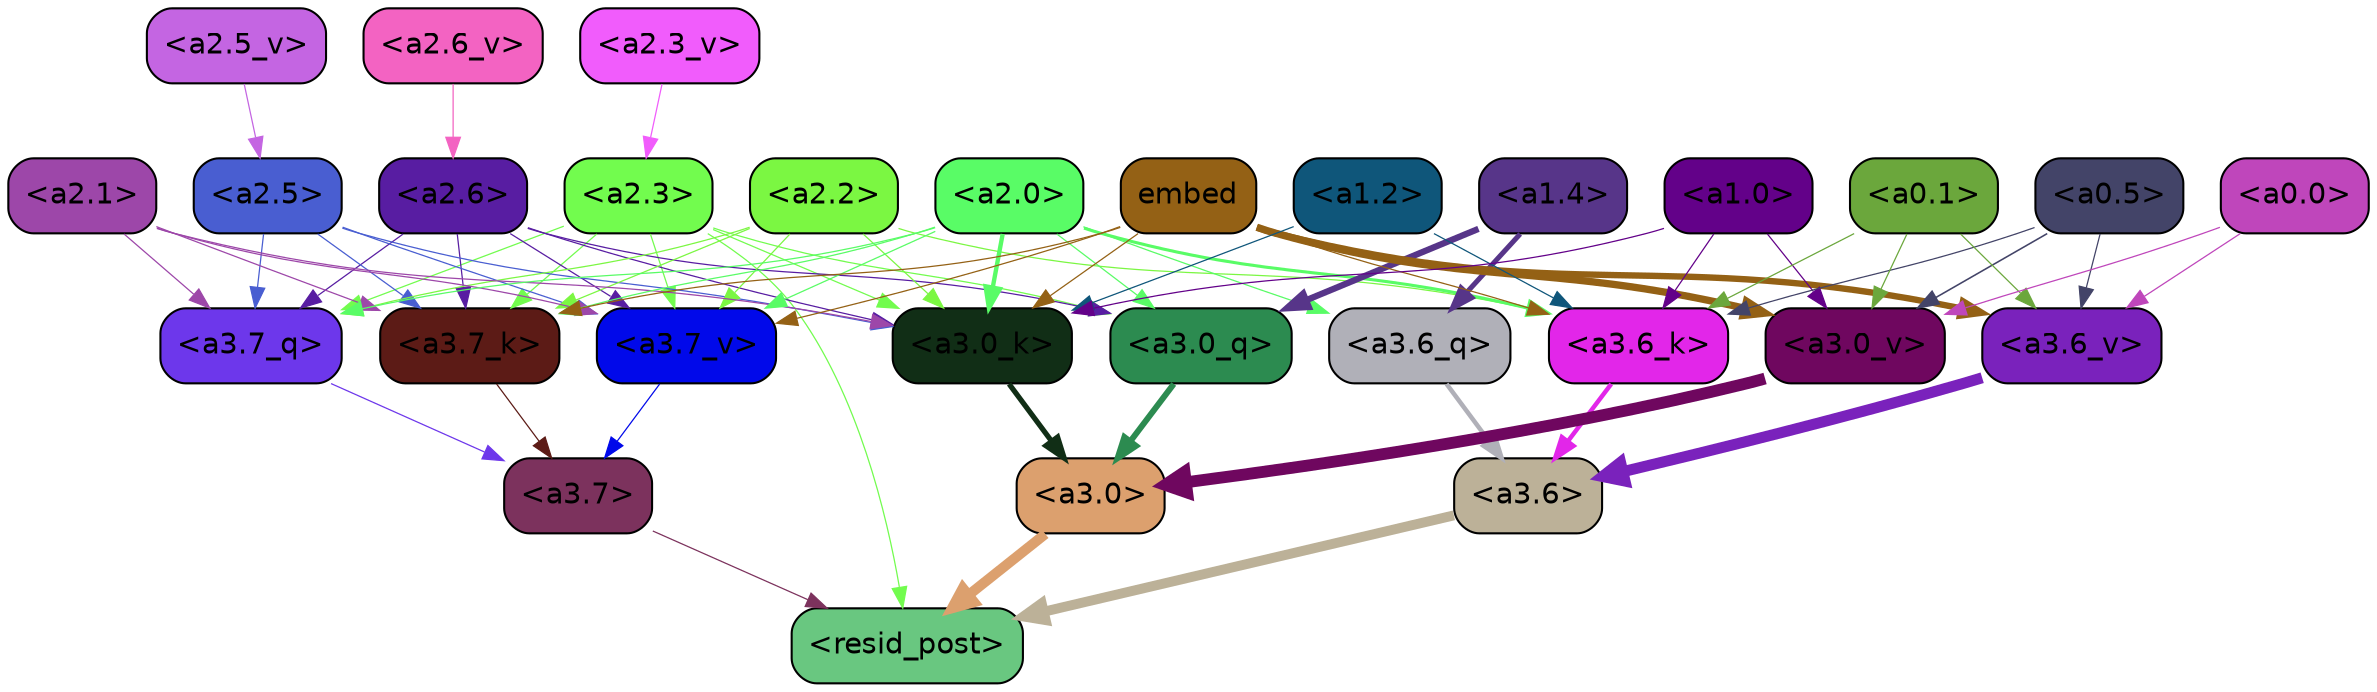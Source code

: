 strict digraph "" {
	graph [bgcolor=transparent,
		layout=dot,
		overlap=false,
		splines=true
	];
	"<a3.7>"	[color=black,
		fillcolor="#7c325d",
		fontname=Helvetica,
		shape=box,
		style="filled, rounded"];
	"<resid_post>"	[color=black,
		fillcolor="#69c780",
		fontname=Helvetica,
		shape=box,
		style="filled, rounded"];
	"<a3.7>" -> "<resid_post>"	[color="#7c325d",
		penwidth=0.6];
	"<a3.6>"	[color=black,
		fillcolor="#bcb198",
		fontname=Helvetica,
		shape=box,
		style="filled, rounded"];
	"<a3.6>" -> "<resid_post>"	[color="#bcb198",
		penwidth=4.7534414529800415];
	"<a3.0>"	[color=black,
		fillcolor="#dca06e",
		fontname=Helvetica,
		shape=box,
		style="filled, rounded"];
	"<a3.0>" -> "<resid_post>"	[color="#dca06e",
		penwidth=4.898576855659485];
	"<a2.3>"	[color=black,
		fillcolor="#72fc4e",
		fontname=Helvetica,
		shape=box,
		style="filled, rounded"];
	"<a2.3>" -> "<resid_post>"	[color="#72fc4e",
		penwidth=0.6];
	"<a3.7_q>"	[color=black,
		fillcolor="#6d37eb",
		fontname=Helvetica,
		shape=box,
		style="filled, rounded"];
	"<a2.3>" -> "<a3.7_q>"	[color="#72fc4e",
		penwidth=0.6];
	"<a3.0_q>"	[color=black,
		fillcolor="#2c8b50",
		fontname=Helvetica,
		shape=box,
		style="filled, rounded"];
	"<a2.3>" -> "<a3.0_q>"	[color="#72fc4e",
		penwidth=0.6];
	"<a3.7_k>"	[color=black,
		fillcolor="#5c1b16",
		fontname=Helvetica,
		shape=box,
		style="filled, rounded"];
	"<a2.3>" -> "<a3.7_k>"	[color="#72fc4e",
		penwidth=0.6];
	"<a3.0_k>"	[color=black,
		fillcolor="#112e16",
		fontname=Helvetica,
		shape=box,
		style="filled, rounded"];
	"<a2.3>" -> "<a3.0_k>"	[color="#72fc4e",
		penwidth=0.6];
	"<a3.7_v>"	[color=black,
		fillcolor="#0109ea",
		fontname=Helvetica,
		shape=box,
		style="filled, rounded"];
	"<a2.3>" -> "<a3.7_v>"	[color="#72fc4e",
		penwidth=0.6];
	"<a3.7_q>" -> "<a3.7>"	[color="#6d37eb",
		penwidth=0.6];
	"<a3.6_q>"	[color=black,
		fillcolor="#b0b0b8",
		fontname=Helvetica,
		shape=box,
		style="filled, rounded"];
	"<a3.6_q>" -> "<a3.6>"	[color="#b0b0b8",
		penwidth=2.160832464694977];
	"<a3.0_q>" -> "<a3.0>"	[color="#2c8b50",
		penwidth=2.870753765106201];
	"<a3.7_k>" -> "<a3.7>"	[color="#5c1b16",
		penwidth=0.6];
	"<a3.6_k>"	[color=black,
		fillcolor="#e226e9",
		fontname=Helvetica,
		shape=box,
		style="filled, rounded"];
	"<a3.6_k>" -> "<a3.6>"	[color="#e226e9",
		penwidth=2.13908451795578];
	"<a3.0_k>" -> "<a3.0>"	[color="#112e16",
		penwidth=2.520303964614868];
	"<a3.7_v>" -> "<a3.7>"	[color="#0109ea",
		penwidth=0.6];
	"<a3.6_v>"	[color=black,
		fillcolor="#7a22bc",
		fontname=Helvetica,
		shape=box,
		style="filled, rounded"];
	"<a3.6_v>" -> "<a3.6>"	[color="#7a22bc",
		penwidth=5.297133803367615];
	"<a3.0_v>"	[color=black,
		fillcolor="#6f075f",
		fontname=Helvetica,
		shape=box,
		style="filled, rounded"];
	"<a3.0_v>" -> "<a3.0>"	[color="#6f075f",
		penwidth=5.680712580680847];
	"<a2.6>"	[color=black,
		fillcolor="#581da2",
		fontname=Helvetica,
		shape=box,
		style="filled, rounded"];
	"<a2.6>" -> "<a3.7_q>"	[color="#581da2",
		penwidth=0.6];
	"<a2.6>" -> "<a3.0_q>"	[color="#581da2",
		penwidth=0.6];
	"<a2.6>" -> "<a3.7_k>"	[color="#581da2",
		penwidth=0.6];
	"<a2.6>" -> "<a3.0_k>"	[color="#581da2",
		penwidth=0.6];
	"<a2.6>" -> "<a3.7_v>"	[color="#581da2",
		penwidth=0.6];
	"<a2.5>"	[color=black,
		fillcolor="#495ed1",
		fontname=Helvetica,
		shape=box,
		style="filled, rounded"];
	"<a2.5>" -> "<a3.7_q>"	[color="#495ed1",
		penwidth=0.6];
	"<a2.5>" -> "<a3.7_k>"	[color="#495ed1",
		penwidth=0.6];
	"<a2.5>" -> "<a3.0_k>"	[color="#495ed1",
		penwidth=0.6];
	"<a2.5>" -> "<a3.7_v>"	[color="#495ed1",
		penwidth=0.6];
	"<a2.2>"	[color=black,
		fillcolor="#7bf742",
		fontname=Helvetica,
		shape=box,
		style="filled, rounded"];
	"<a2.2>" -> "<a3.7_q>"	[color="#7bf742",
		penwidth=0.6];
	"<a2.2>" -> "<a3.7_k>"	[color="#7bf742",
		penwidth=0.6];
	"<a2.2>" -> "<a3.6_k>"	[color="#7bf742",
		penwidth=0.6];
	"<a2.2>" -> "<a3.0_k>"	[color="#7bf742",
		penwidth=0.6];
	"<a2.2>" -> "<a3.7_v>"	[color="#7bf742",
		penwidth=0.6];
	"<a2.1>"	[color=black,
		fillcolor="#9d47a9",
		fontname=Helvetica,
		shape=box,
		style="filled, rounded"];
	"<a2.1>" -> "<a3.7_q>"	[color="#9d47a9",
		penwidth=0.6];
	"<a2.1>" -> "<a3.7_k>"	[color="#9d47a9",
		penwidth=0.6];
	"<a2.1>" -> "<a3.0_k>"	[color="#9d47a9",
		penwidth=0.6];
	"<a2.1>" -> "<a3.7_v>"	[color="#9d47a9",
		penwidth=0.6];
	"<a2.0>"	[color=black,
		fillcolor="#59fc66",
		fontname=Helvetica,
		shape=box,
		style="filled, rounded"];
	"<a2.0>" -> "<a3.7_q>"	[color="#59fc66",
		penwidth=0.6];
	"<a2.0>" -> "<a3.6_q>"	[color="#59fc66",
		penwidth=0.6];
	"<a2.0>" -> "<a3.0_q>"	[color="#59fc66",
		penwidth=0.6];
	"<a2.0>" -> "<a3.7_k>"	[color="#59fc66",
		penwidth=0.6];
	"<a2.0>" -> "<a3.6_k>"	[color="#59fc66",
		penwidth=1.4807794839143753];
	"<a2.0>" -> "<a3.0_k>"	[color="#59fc66",
		penwidth=2.095262974500656];
	"<a2.0>" -> "<a3.7_v>"	[color="#59fc66",
		penwidth=0.6];
	"<a1.4>"	[color=black,
		fillcolor="#573589",
		fontname=Helvetica,
		shape=box,
		style="filled, rounded"];
	"<a1.4>" -> "<a3.6_q>"	[color="#573589",
		penwidth=2.425799250602722];
	"<a1.4>" -> "<a3.0_q>"	[color="#573589",
		penwidth=3.0341034531593323];
	embed	[color=black,
		fillcolor="#946115",
		fontname=Helvetica,
		shape=box,
		style="filled, rounded"];
	embed -> "<a3.7_k>"	[color="#946115",
		penwidth=0.6];
	embed -> "<a3.6_k>"	[color="#946115",
		penwidth=0.6];
	embed -> "<a3.0_k>"	[color="#946115",
		penwidth=0.6];
	embed -> "<a3.7_v>"	[color="#946115",
		penwidth=0.6];
	embed -> "<a3.6_v>"	[color="#946115",
		penwidth=3.067279100418091];
	embed -> "<a3.0_v>"	[color="#946115",
		penwidth=3.5202720761299133];
	"<a1.2>"	[color=black,
		fillcolor="#0f567a",
		fontname=Helvetica,
		shape=box,
		style="filled, rounded"];
	"<a1.2>" -> "<a3.6_k>"	[color="#0f567a",
		penwidth=0.6];
	"<a1.2>" -> "<a3.0_k>"	[color="#0f567a",
		penwidth=0.6];
	"<a1.0>"	[color=black,
		fillcolor="#630189",
		fontname=Helvetica,
		shape=box,
		style="filled, rounded"];
	"<a1.0>" -> "<a3.6_k>"	[color="#630189",
		penwidth=0.6];
	"<a1.0>" -> "<a3.0_k>"	[color="#630189",
		penwidth=0.6];
	"<a1.0>" -> "<a3.0_v>"	[color="#630189",
		penwidth=0.6];
	"<a0.5>"	[color=black,
		fillcolor="#434468",
		fontname=Helvetica,
		shape=box,
		style="filled, rounded"];
	"<a0.5>" -> "<a3.6_k>"	[color="#434468",
		penwidth=0.6];
	"<a0.5>" -> "<a3.6_v>"	[color="#434468",
		penwidth=0.6];
	"<a0.5>" -> "<a3.0_v>"	[color="#434468",
		penwidth=0.764040544629097];
	"<a0.1>"	[color=black,
		fillcolor="#6ba73c",
		fontname=Helvetica,
		shape=box,
		style="filled, rounded"];
	"<a0.1>" -> "<a3.6_k>"	[color="#6ba73c",
		penwidth=0.6];
	"<a0.1>" -> "<a3.6_v>"	[color="#6ba73c",
		penwidth=0.6];
	"<a0.1>" -> "<a3.0_v>"	[color="#6ba73c",
		penwidth=0.6];
	"<a0.0>"	[color=black,
		fillcolor="#bf46bb",
		fontname=Helvetica,
		shape=box,
		style="filled, rounded"];
	"<a0.0>" -> "<a3.6_v>"	[color="#bf46bb",
		penwidth=0.6];
	"<a0.0>" -> "<a3.0_v>"	[color="#bf46bb",
		penwidth=0.6];
	"<a2.6_v>"	[color=black,
		fillcolor="#f363c2",
		fontname=Helvetica,
		shape=box,
		style="filled, rounded"];
	"<a2.6_v>" -> "<a2.6>"	[color="#f363c2",
		penwidth=0.6];
	"<a2.5_v>"	[color=black,
		fillcolor="#c465e2",
		fontname=Helvetica,
		shape=box,
		style="filled, rounded"];
	"<a2.5_v>" -> "<a2.5>"	[color="#c465e2",
		penwidth=0.6];
	"<a2.3_v>"	[color=black,
		fillcolor="#f15cfc",
		fontname=Helvetica,
		shape=box,
		style="filled, rounded"];
	"<a2.3_v>" -> "<a2.3>"	[color="#f15cfc",
		penwidth=0.6];
}
